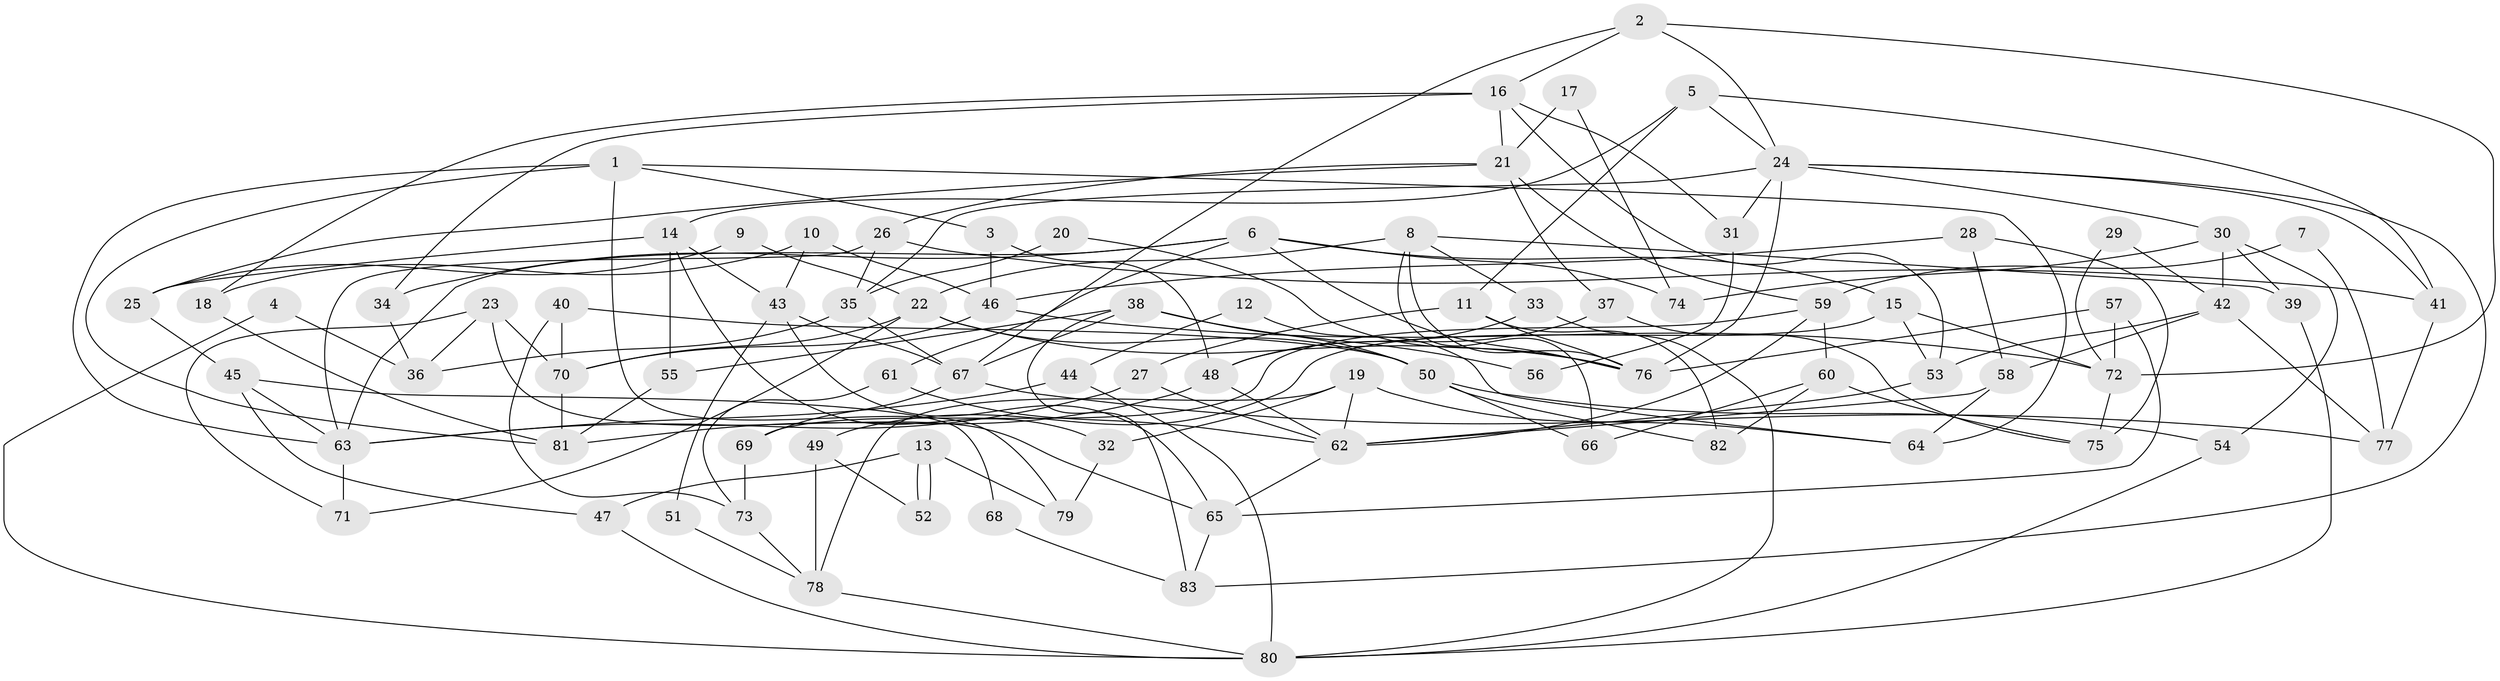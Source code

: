 // coarse degree distribution, {5: 0.11538461538461539, 12: 0.038461538461538464, 6: 0.07692307692307693, 3: 0.15384615384615385, 9: 0.11538461538461539, 4: 0.19230769230769232, 7: 0.11538461538461539, 10: 0.038461538461538464, 8: 0.11538461538461539, 11: 0.038461538461538464}
// Generated by graph-tools (version 1.1) at 2025/37/03/04/25 23:37:07]
// undirected, 83 vertices, 166 edges
graph export_dot {
  node [color=gray90,style=filled];
  1;
  2;
  3;
  4;
  5;
  6;
  7;
  8;
  9;
  10;
  11;
  12;
  13;
  14;
  15;
  16;
  17;
  18;
  19;
  20;
  21;
  22;
  23;
  24;
  25;
  26;
  27;
  28;
  29;
  30;
  31;
  32;
  33;
  34;
  35;
  36;
  37;
  38;
  39;
  40;
  41;
  42;
  43;
  44;
  45;
  46;
  47;
  48;
  49;
  50;
  51;
  52;
  53;
  54;
  55;
  56;
  57;
  58;
  59;
  60;
  61;
  62;
  63;
  64;
  65;
  66;
  67;
  68;
  69;
  70;
  71;
  72;
  73;
  74;
  75;
  76;
  77;
  78;
  79;
  80;
  81;
  82;
  83;
  1 -- 63;
  1 -- 81;
  1 -- 3;
  1 -- 64;
  1 -- 79;
  2 -- 72;
  2 -- 24;
  2 -- 16;
  2 -- 67;
  3 -- 48;
  3 -- 46;
  4 -- 80;
  4 -- 36;
  5 -- 11;
  5 -- 24;
  5 -- 14;
  5 -- 41;
  6 -- 63;
  6 -- 76;
  6 -- 15;
  6 -- 34;
  6 -- 61;
  6 -- 74;
  7 -- 77;
  7 -- 59;
  8 -- 66;
  8 -- 76;
  8 -- 22;
  8 -- 33;
  8 -- 39;
  9 -- 25;
  9 -- 22;
  10 -- 46;
  10 -- 43;
  10 -- 18;
  11 -- 82;
  11 -- 76;
  11 -- 27;
  12 -- 64;
  12 -- 44;
  13 -- 52;
  13 -- 52;
  13 -- 47;
  13 -- 79;
  14 -- 43;
  14 -- 25;
  14 -- 32;
  14 -- 55;
  15 -- 72;
  15 -- 49;
  15 -- 53;
  16 -- 53;
  16 -- 18;
  16 -- 21;
  16 -- 31;
  16 -- 34;
  17 -- 74;
  17 -- 21;
  18 -- 81;
  19 -- 62;
  19 -- 32;
  19 -- 64;
  19 -- 78;
  20 -- 76;
  20 -- 35;
  21 -- 37;
  21 -- 25;
  21 -- 26;
  21 -- 59;
  22 -- 70;
  22 -- 50;
  22 -- 71;
  22 -- 76;
  23 -- 71;
  23 -- 70;
  23 -- 36;
  23 -- 65;
  24 -- 30;
  24 -- 35;
  24 -- 31;
  24 -- 41;
  24 -- 76;
  24 -- 83;
  25 -- 45;
  26 -- 41;
  26 -- 35;
  26 -- 63;
  27 -- 62;
  27 -- 63;
  28 -- 58;
  28 -- 46;
  28 -- 75;
  29 -- 72;
  29 -- 42;
  30 -- 42;
  30 -- 54;
  30 -- 39;
  30 -- 74;
  31 -- 56;
  32 -- 79;
  33 -- 48;
  33 -- 80;
  34 -- 36;
  35 -- 36;
  35 -- 67;
  37 -- 48;
  37 -- 75;
  38 -- 83;
  38 -- 67;
  38 -- 50;
  38 -- 55;
  38 -- 56;
  39 -- 80;
  40 -- 73;
  40 -- 50;
  40 -- 70;
  41 -- 77;
  42 -- 53;
  42 -- 77;
  42 -- 58;
  43 -- 67;
  43 -- 65;
  43 -- 51;
  44 -- 63;
  44 -- 80;
  45 -- 63;
  45 -- 47;
  45 -- 68;
  46 -- 70;
  46 -- 72;
  47 -- 80;
  48 -- 81;
  48 -- 62;
  49 -- 78;
  49 -- 52;
  50 -- 54;
  50 -- 66;
  50 -- 82;
  51 -- 78;
  53 -- 62;
  54 -- 80;
  55 -- 81;
  57 -- 65;
  57 -- 76;
  57 -- 72;
  58 -- 64;
  58 -- 62;
  59 -- 69;
  59 -- 60;
  59 -- 62;
  60 -- 75;
  60 -- 66;
  60 -- 82;
  61 -- 62;
  61 -- 73;
  62 -- 65;
  63 -- 71;
  65 -- 83;
  67 -- 69;
  67 -- 77;
  68 -- 83;
  69 -- 73;
  70 -- 81;
  72 -- 75;
  73 -- 78;
  78 -- 80;
}
